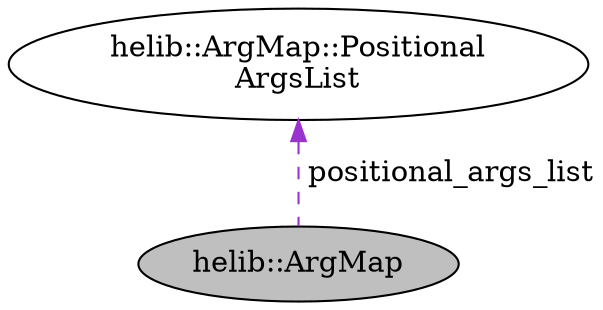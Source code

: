 digraph "helib::ArgMap"
{
  N1 [label="helib::ArgMap",color="black", fillcolor="grey75", style="filled", fontcolor="black"];
  N2 -> N1 [dir="back",color="darkorchid3",style="dashed",label=" positional_args_list" ];
  N2 [label="helib::ArgMap::Positional\lArgsList",color="black", fillcolor="white", style="filled"];
}
